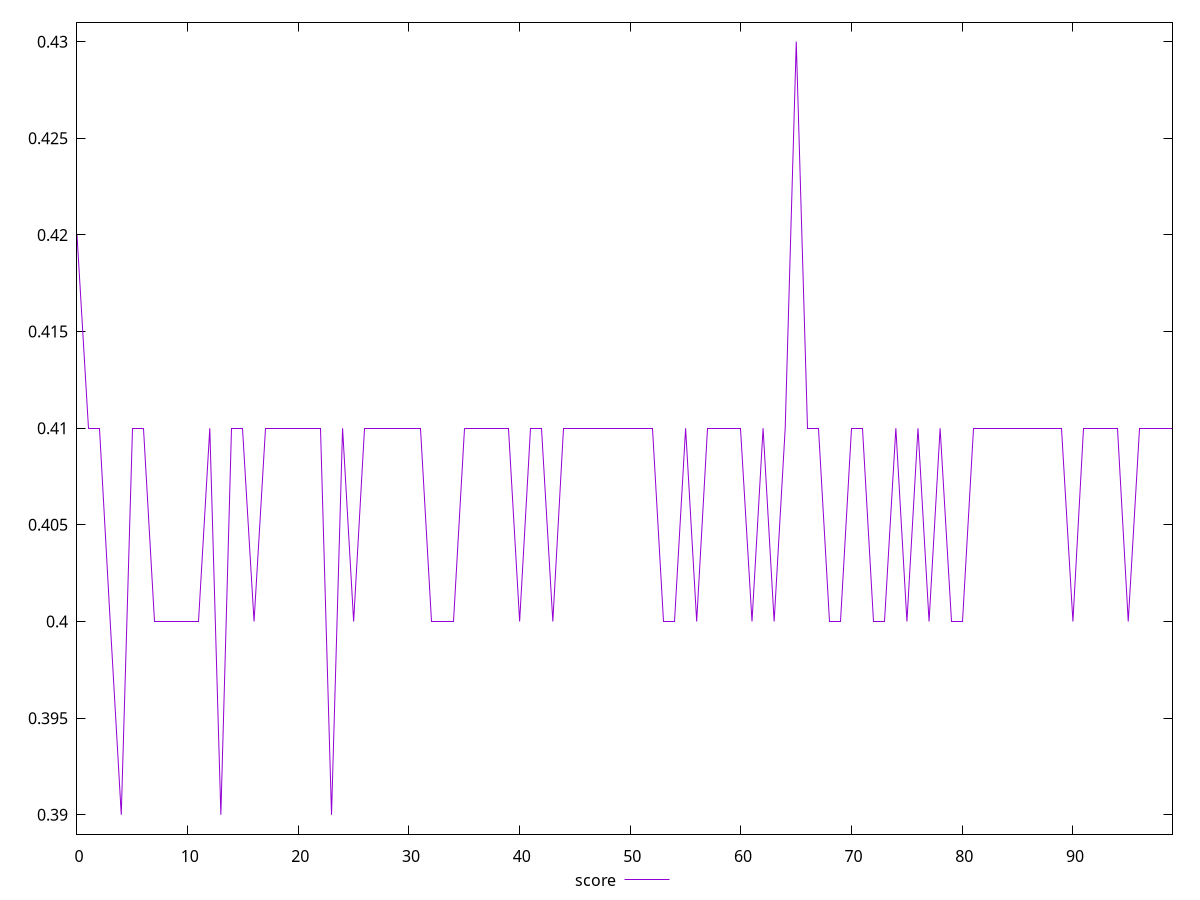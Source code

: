 reset

$score <<EOF
0 0.42
1 0.41
2 0.41
3 0.4
4 0.39
5 0.41
6 0.41
7 0.4
8 0.4
9 0.4
10 0.4
11 0.4
12 0.41
13 0.39
14 0.41
15 0.41
16 0.4
17 0.41
18 0.41
19 0.41
20 0.41
21 0.41
22 0.41
23 0.39
24 0.41
25 0.4
26 0.41
27 0.41
28 0.41
29 0.41
30 0.41
31 0.41
32 0.4
33 0.4
34 0.4
35 0.41
36 0.41
37 0.41
38 0.41
39 0.41
40 0.4
41 0.41
42 0.41
43 0.4
44 0.41
45 0.41
46 0.41
47 0.41
48 0.41
49 0.41
50 0.41
51 0.41
52 0.41
53 0.4
54 0.4
55 0.41
56 0.4
57 0.41
58 0.41
59 0.41
60 0.41
61 0.4
62 0.41
63 0.4
64 0.41
65 0.43
66 0.41
67 0.41
68 0.4
69 0.4
70 0.41
71 0.41
72 0.4
73 0.4
74 0.41
75 0.4
76 0.41
77 0.4
78 0.41
79 0.4
80 0.4
81 0.41
82 0.41
83 0.41
84 0.41
85 0.41
86 0.41
87 0.41
88 0.41
89 0.41
90 0.4
91 0.41
92 0.41
93 0.41
94 0.41
95 0.4
96 0.41
97 0.41
98 0.41
99 0.41
EOF

set key outside below
set xrange [0:99]
set yrange [0.389:0.431]
set trange [0.389:0.431]
set terminal svg size 640, 500 enhanced background rgb 'white'
set output "report_00009_2021-02-08T22-37-41.559Z/render-blocking-resources/samples/pages+cached/score/values.svg"

plot $score title "score" with line

reset
